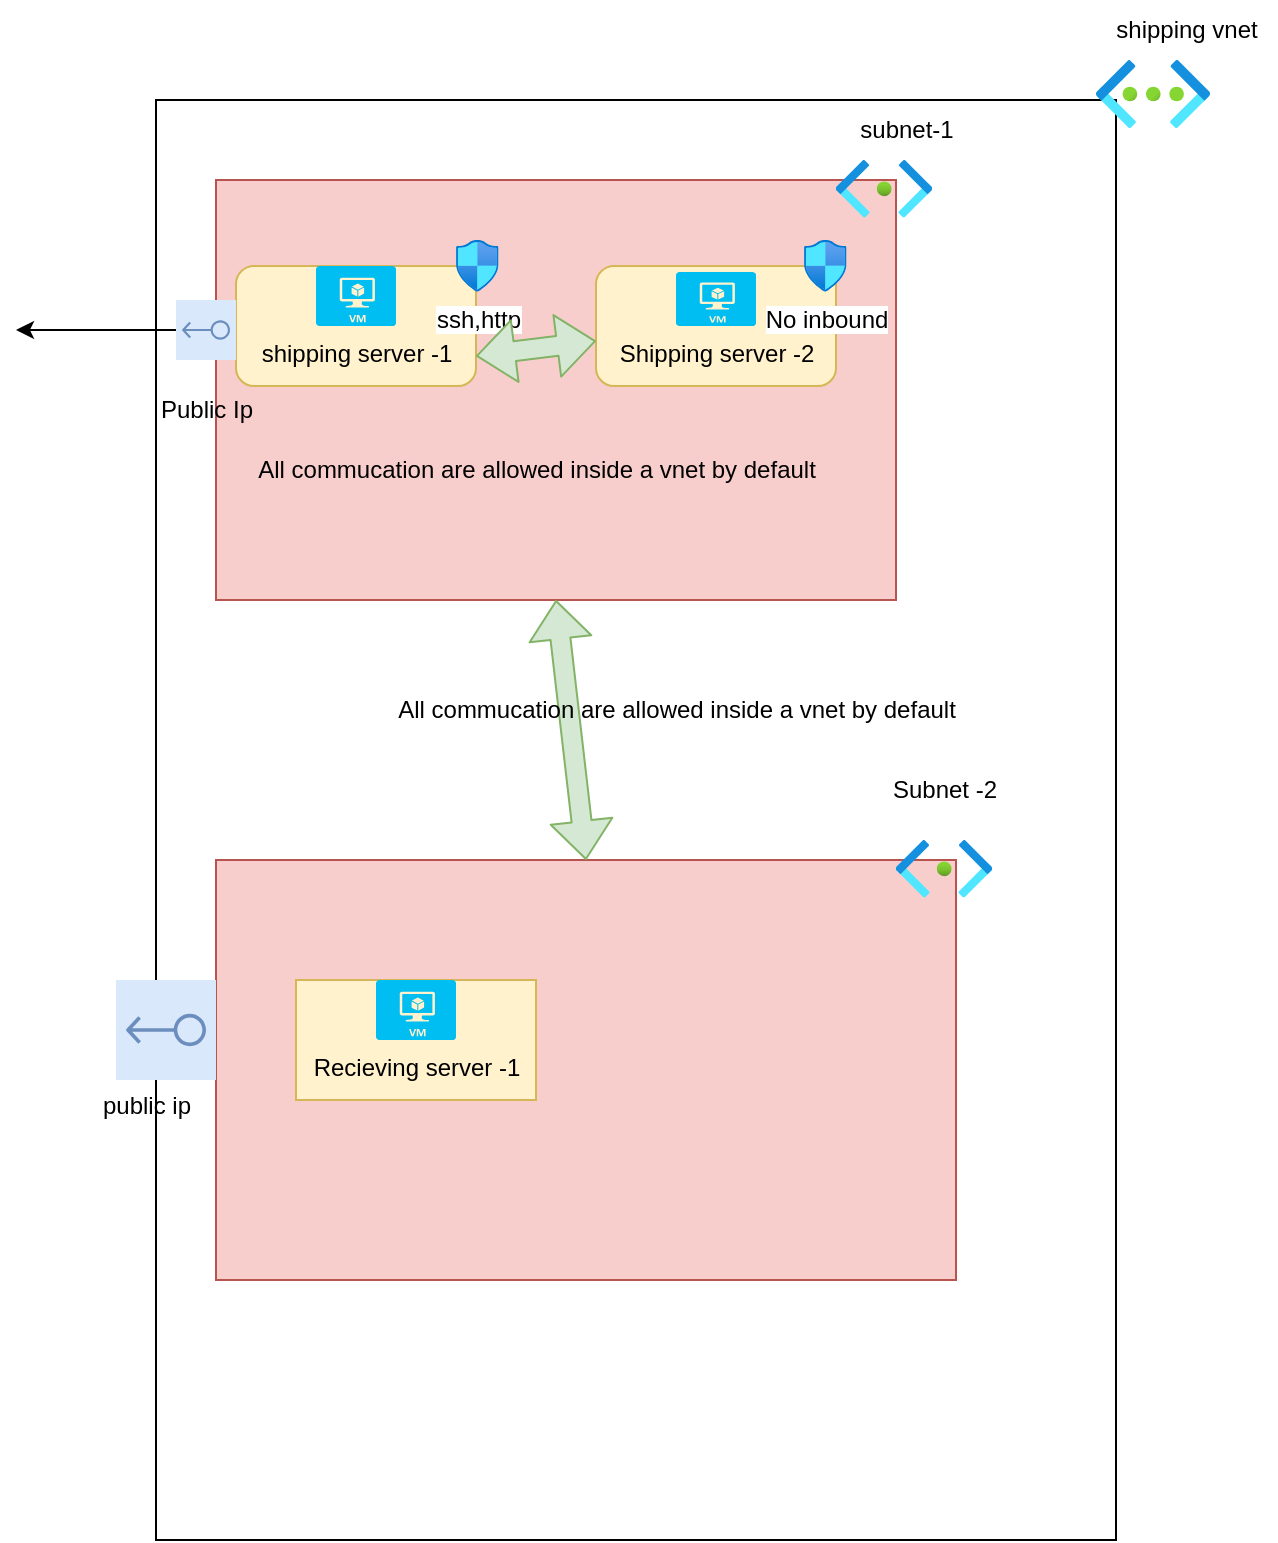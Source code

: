 <mxfile>
    <diagram id="5dDrmVdjHSumjW08Z-dL" name="Page-1">
        <mxGraphModel dx="767" dy="657" grid="1" gridSize="10" guides="1" tooltips="1" connect="1" arrows="1" fold="1" page="1" pageScale="1" pageWidth="827" pageHeight="1169" math="0" shadow="0">
            <root>
                <mxCell id="0"/>
                <mxCell id="1" parent="0"/>
                <mxCell id="2" value="" style="rounded=0;whiteSpace=wrap;html=1;" vertex="1" parent="1">
                    <mxGeometry x="90" y="170" width="480" height="720" as="geometry"/>
                </mxCell>
                <mxCell id="6" value="" style="rounded=0;whiteSpace=wrap;html=1;fillColor=#f8cecc;strokeColor=#b85450;" vertex="1" parent="1">
                    <mxGeometry x="120" y="210" width="340" height="210" as="geometry"/>
                </mxCell>
                <mxCell id="14" value="" style="rounded=1;whiteSpace=wrap;html=1;fillColor=#fff2cc;strokeColor=#d6b656;" vertex="1" parent="1">
                    <mxGeometry x="310" y="253" width="120" height="60" as="geometry"/>
                </mxCell>
                <mxCell id="13" value="" style="rounded=1;whiteSpace=wrap;html=1;fillColor=#fff2cc;strokeColor=#d6b656;" vertex="1" parent="1">
                    <mxGeometry x="130" y="253" width="120" height="60" as="geometry"/>
                </mxCell>
                <mxCell id="3" value="" style="image;aspect=fixed;html=1;points=[];align=center;fontSize=12;image=img/lib/azure2/networking/Virtual_Networks.svg;" vertex="1" parent="1">
                    <mxGeometry x="560" y="150" width="57" height="34.03" as="geometry"/>
                </mxCell>
                <mxCell id="4" value="shipping vnet" style="text;html=1;align=center;verticalAlign=middle;resizable=0;points=[];autosize=1;strokeColor=none;fillColor=none;" vertex="1" parent="1">
                    <mxGeometry x="560" y="120" width="90" height="30" as="geometry"/>
                </mxCell>
                <mxCell id="5" value="" style="image;aspect=fixed;html=1;points=[];align=center;fontSize=12;image=img/lib/azure2/networking/Subnet.svg;" vertex="1" parent="1">
                    <mxGeometry x="430" y="200" width="48" height="28.74" as="geometry"/>
                </mxCell>
                <mxCell id="7" value="shipping server -1" style="verticalLabelPosition=bottom;html=1;verticalAlign=top;align=center;strokeColor=none;fillColor=#00BEF2;shape=mxgraph.azure.virtual_machine;" vertex="1" parent="1">
                    <mxGeometry x="170" y="253" width="40" height="30" as="geometry"/>
                </mxCell>
                <mxCell id="8" value="Shipping server -2" style="verticalLabelPosition=bottom;html=1;verticalAlign=top;align=center;strokeColor=none;fillColor=#00BEF2;shape=mxgraph.azure.virtual_machine;" vertex="1" parent="1">
                    <mxGeometry x="350" y="256" width="40" height="27" as="geometry"/>
                </mxCell>
                <mxCell id="9" value="subnet-1" style="text;html=1;align=center;verticalAlign=middle;resizable=0;points=[];autosize=1;strokeColor=none;fillColor=none;" vertex="1" parent="1">
                    <mxGeometry x="430" y="170" width="70" height="30" as="geometry"/>
                </mxCell>
                <mxCell id="15" value="ssh,http" style="image;aspect=fixed;html=1;points=[];align=center;fontSize=12;image=img/lib/azure2/networking/Network_Security_Groups.svg;" vertex="1" parent="1">
                    <mxGeometry x="240" y="240" width="21.29" height="25.86" as="geometry"/>
                </mxCell>
                <mxCell id="16" value="No inbound" style="image;aspect=fixed;html=1;points=[];align=center;fontSize=12;image=img/lib/azure2/networking/Network_Security_Groups.svg;" vertex="1" parent="1">
                    <mxGeometry x="414" y="240" width="21.29" height="25.86" as="geometry"/>
                </mxCell>
                <mxCell id="18" style="edgeStyle=none;html=1;" edge="1" parent="1" source="17">
                    <mxGeometry relative="1" as="geometry">
                        <mxPoint x="20" y="285" as="targetPoint"/>
                    </mxGeometry>
                </mxCell>
                <mxCell id="17" value="" style="sketch=0;outlineConnect=0;strokeColor=#6c8ebf;fillColor=#dae8fc;dashed=0;verticalLabelPosition=bottom;verticalAlign=top;align=center;html=1;fontSize=12;fontStyle=0;aspect=fixed;shape=mxgraph.aws4.resourceIcon;resIcon=mxgraph.aws4.elastic_ip_address;rotation=-180;" vertex="1" parent="1">
                    <mxGeometry x="100" y="270" width="30" height="30" as="geometry"/>
                </mxCell>
                <mxCell id="19" value="Public Ip" style="text;html=1;align=center;verticalAlign=middle;resizable=0;points=[];autosize=1;strokeColor=none;fillColor=none;" vertex="1" parent="1">
                    <mxGeometry x="80" y="310" width="70" height="30" as="geometry"/>
                </mxCell>
                <mxCell id="20" value="" style="shape=flexArrow;endArrow=classic;startArrow=classic;html=1;fillColor=#d5e8d4;strokeColor=#82b366;exitX=1;exitY=0.75;exitDx=0;exitDy=0;" edge="1" parent="1" source="13" target="14">
                    <mxGeometry width="100" height="100" relative="1" as="geometry">
                        <mxPoint x="310" y="390" as="sourcePoint"/>
                        <mxPoint x="410" y="290" as="targetPoint"/>
                    </mxGeometry>
                </mxCell>
                <mxCell id="23" value="&lt;span style=&quot;color: rgb(0, 0, 0); text-wrap-mode: wrap;&quot;&gt;All commucation are allowed inside a vnet by default&lt;/span&gt;" style="text;html=1;align=center;verticalAlign=middle;resizable=0;points=[];autosize=1;strokeColor=none;fillColor=none;" vertex="1" parent="1">
                    <mxGeometry x="130" y="340" width="300" height="30" as="geometry"/>
                </mxCell>
                <mxCell id="24" value="" style="rounded=0;whiteSpace=wrap;html=1;fillColor=#f8cecc;strokeColor=#b85450;" vertex="1" parent="1">
                    <mxGeometry x="120" y="550" width="370" height="210" as="geometry"/>
                </mxCell>
                <mxCell id="25" value="" style="image;aspect=fixed;html=1;points=[];align=center;fontSize=12;image=img/lib/azure2/networking/Subnet.svg;" vertex="1" parent="1">
                    <mxGeometry x="460" y="540" width="48" height="28.74" as="geometry"/>
                </mxCell>
                <mxCell id="26" value="Subnet -2" style="text;html=1;align=center;verticalAlign=middle;resizable=0;points=[];autosize=1;strokeColor=none;fillColor=none;" vertex="1" parent="1">
                    <mxGeometry x="444" y="500" width="80" height="30" as="geometry"/>
                </mxCell>
                <mxCell id="27" value="" style="rounded=0;whiteSpace=wrap;html=1;fillColor=#fff2cc;strokeColor=#d6b656;" vertex="1" parent="1">
                    <mxGeometry x="160" y="610" width="120" height="60" as="geometry"/>
                </mxCell>
                <mxCell id="28" value="Recieving server -1" style="verticalLabelPosition=bottom;html=1;verticalAlign=top;align=center;strokeColor=none;fillColor=#00BEF2;shape=mxgraph.azure.virtual_machine;" vertex="1" parent="1">
                    <mxGeometry x="200" y="610" width="40" height="30" as="geometry"/>
                </mxCell>
                <mxCell id="29" value="" style="sketch=0;outlineConnect=0;strokeColor=#6c8ebf;fillColor=#dae8fc;dashed=0;verticalLabelPosition=bottom;verticalAlign=top;align=center;html=1;fontSize=12;fontStyle=0;aspect=fixed;shape=mxgraph.aws4.resourceIcon;resIcon=mxgraph.aws4.elastic_ip_address;rotation=-180;" vertex="1" parent="1">
                    <mxGeometry x="70" y="610" width="50" height="50" as="geometry"/>
                </mxCell>
                <mxCell id="30" value="public ip&lt;div&gt;&lt;br&gt;&lt;/div&gt;" style="text;html=1;align=center;verticalAlign=middle;resizable=0;points=[];autosize=1;strokeColor=none;fillColor=none;" vertex="1" parent="1">
                    <mxGeometry x="50" y="660" width="70" height="40" as="geometry"/>
                </mxCell>
                <mxCell id="31" value="" style="shape=flexArrow;endArrow=classic;startArrow=classic;html=1;fillColor=#d5e8d4;strokeColor=#82b366;exitX=0.5;exitY=0;exitDx=0;exitDy=0;entryX=0.5;entryY=1;entryDx=0;entryDy=0;" edge="1" parent="1" source="24" target="6">
                    <mxGeometry width="100" height="100" relative="1" as="geometry">
                        <mxPoint x="260" y="488" as="sourcePoint"/>
                        <mxPoint x="320" y="480" as="targetPoint"/>
                    </mxGeometry>
                </mxCell>
                <mxCell id="32" value="&lt;span style=&quot;color: rgb(0, 0, 0); text-wrap-mode: wrap;&quot;&gt;All commucation are allowed inside a vnet by default&lt;/span&gt;" style="text;html=1;align=center;verticalAlign=middle;resizable=0;points=[];autosize=1;strokeColor=none;fillColor=none;" vertex="1" parent="1">
                    <mxGeometry x="200" y="460" width="300" height="30" as="geometry"/>
                </mxCell>
            </root>
        </mxGraphModel>
    </diagram>
</mxfile>